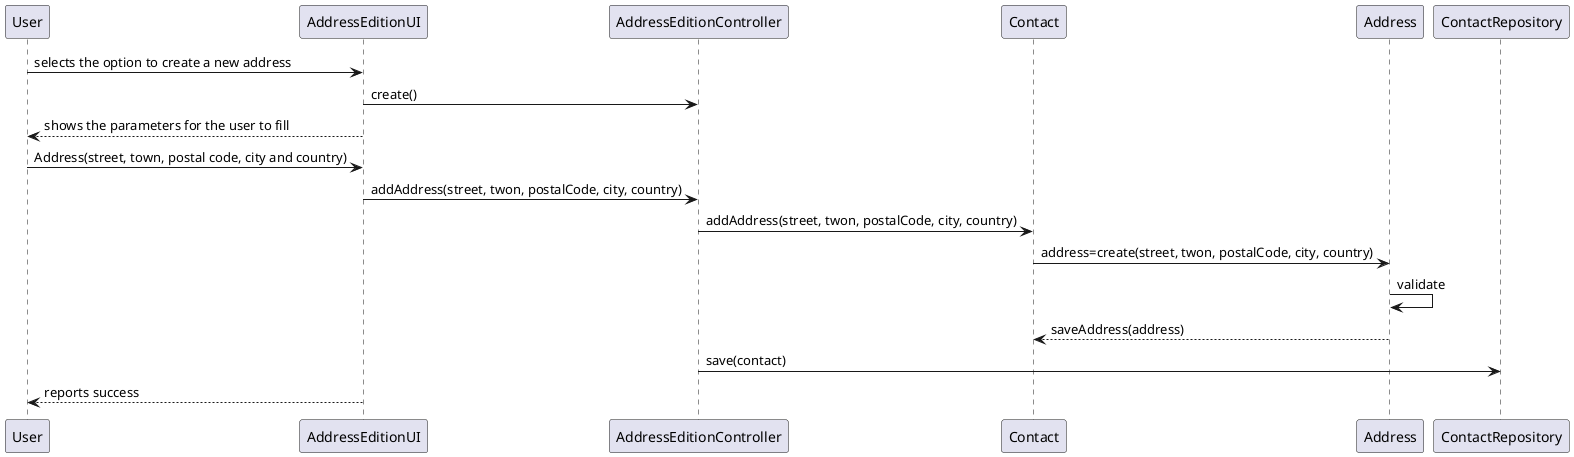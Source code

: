 @startuml
User->AddressEditionUI:selects the option to create a new address
AddressEditionUI->AddressEditionController: create()
AddressEditionUI-->User:shows the parameters for the user to fill
User->AddressEditionUI:Address(street, town, postal code, city and country)
AddressEditionUI->AddressEditionController:addAddress(street, twon, postalCode, city, country)
AddressEditionController->Contact:addAddress(street, twon, postalCode, city, country)
Contact->Address:address=create(street, twon, postalCode, city, country)
Address->Address:validate
Address-->Contact:saveAddress(address)
AddressEditionController->ContactRepository:save(contact)
AddressEditionUI-->User:reports success

@enduml

